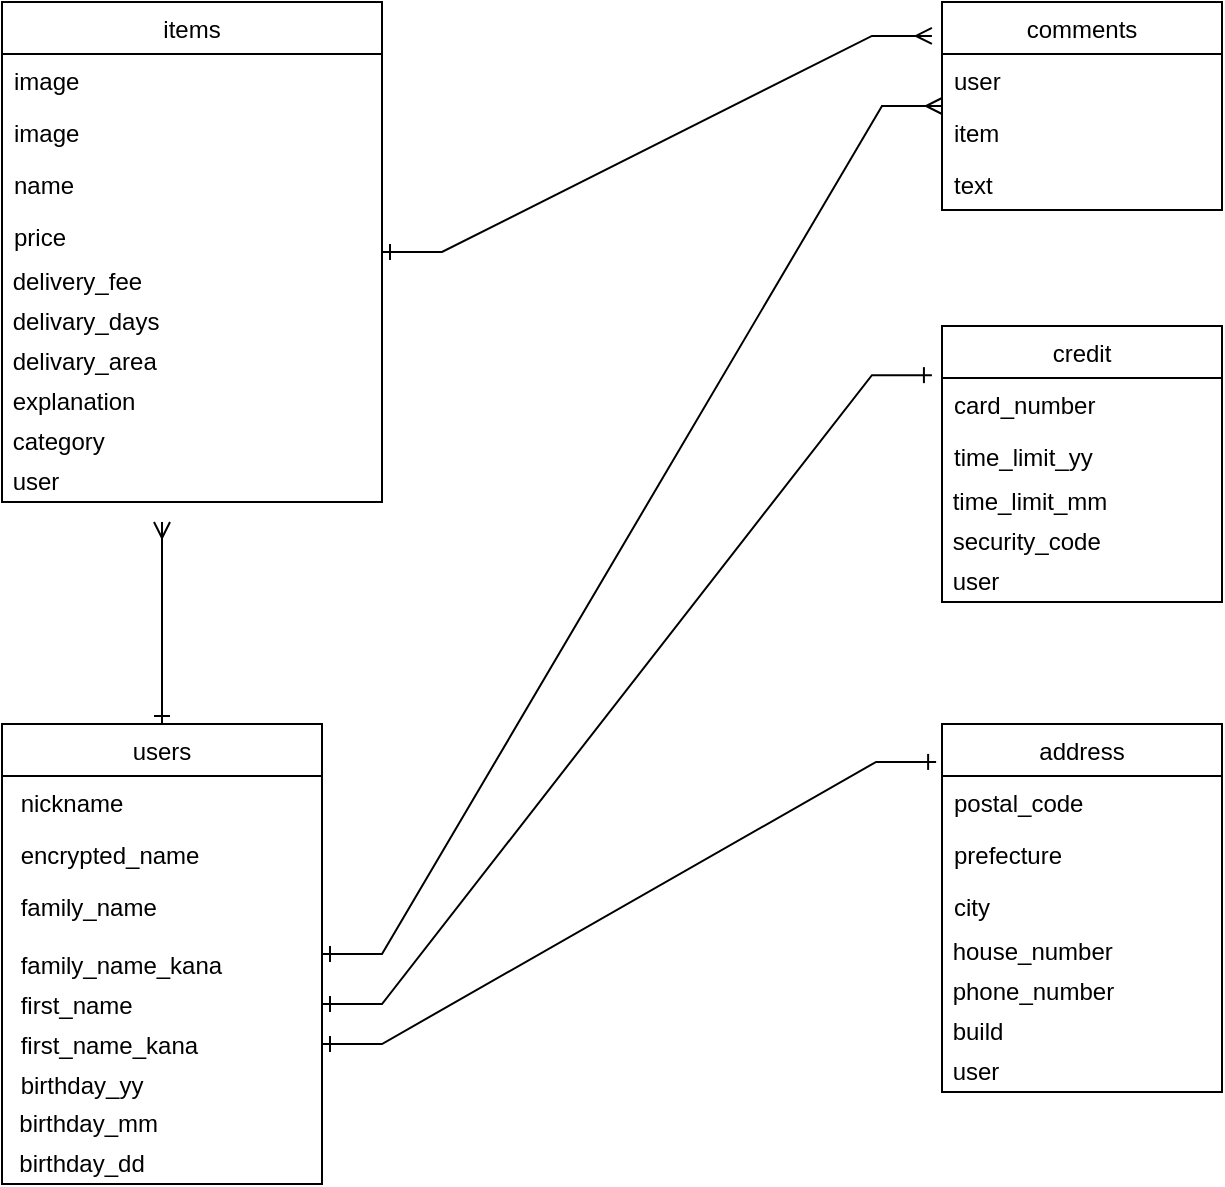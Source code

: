 <mxfile>
    <diagram id="U7IYWvKtsICJdi0uChuC" name="ページ1">
        <mxGraphModel dx="704" dy="680" grid="1" gridSize="10" guides="1" tooltips="1" connect="1" arrows="1" fold="1" page="1" pageScale="1" pageWidth="827" pageHeight="1169" math="0" shadow="0">
            <root>
                <mxCell id="0"/>
                <mxCell id="1" parent="0"/>
                <mxCell id="49" style="edgeStyle=entityRelationEdgeStyle;rounded=0;orthogonalLoop=1;jettySize=auto;html=1;startArrow=ERone;startFill=0;endArrow=ERmany;endFill=0;" parent="1" source="2" target="23" edge="1">
                    <mxGeometry relative="1" as="geometry"/>
                </mxCell>
                <mxCell id="58" style="edgeStyle=none;rounded=0;orthogonalLoop=1;jettySize=auto;html=1;startArrow=ERone;startFill=0;endArrow=ERmany;endFill=0;" parent="1" source="2" edge="1">
                    <mxGeometry relative="1" as="geometry">
                        <mxPoint x="90" y="300" as="targetPoint"/>
                        <Array as="points">
                            <mxPoint x="90" y="340"/>
                        </Array>
                    </mxGeometry>
                </mxCell>
                <mxCell id="2" value="users" style="swimlane;fontStyle=0;childLayout=stackLayout;horizontal=1;startSize=26;horizontalStack=0;resizeParent=1;resizeParentMax=0;resizeLast=0;collapsible=1;marginBottom=0;" parent="1" vertex="1">
                    <mxGeometry x="10" y="401" width="160" height="230" as="geometry">
                        <mxRectangle x="110" y="170" width="50" height="26" as="alternateBounds"/>
                    </mxGeometry>
                </mxCell>
                <mxCell id="3" value=" nickname" style="text;strokeColor=none;fillColor=none;align=left;verticalAlign=top;spacingLeft=4;spacingRight=4;overflow=hidden;rotatable=0;points=[[0,0.5],[1,0.5]];portConstraint=eastwest;" parent="2" vertex="1">
                    <mxGeometry y="26" width="160" height="26" as="geometry"/>
                </mxCell>
                <mxCell id="4" value=" encrypted_name" style="text;strokeColor=none;fillColor=none;align=left;verticalAlign=top;spacingLeft=4;spacingRight=4;overflow=hidden;rotatable=0;points=[[0,0.5],[1,0.5]];portConstraint=eastwest;" parent="2" vertex="1">
                    <mxGeometry y="52" width="160" height="26" as="geometry"/>
                </mxCell>
                <mxCell id="5" value=" family_name" style="text;strokeColor=none;fillColor=none;align=left;verticalAlign=top;spacingLeft=4;spacingRight=4;overflow=hidden;rotatable=0;points=[[0,0.5],[1,0.5]];portConstraint=eastwest;" parent="2" vertex="1">
                    <mxGeometry y="78" width="160" height="32" as="geometry"/>
                </mxCell>
                <mxCell id="6" value=" family_name_kana" style="text;resizable=0;autosize=1;align=left;verticalAlign=middle;points=[];fillColor=none;strokeColor=none;rounded=0;spacingLeft=4;spacingRight=4;" parent="2" vertex="1">
                    <mxGeometry y="110" width="160" height="20" as="geometry"/>
                </mxCell>
                <mxCell id="7" value=" first_name" style="text;align=left;verticalAlign=middle;resizable=0;points=[];autosize=1;strokeColor=none;spacingLeft=4;spacingRight=4;" parent="2" vertex="1">
                    <mxGeometry y="130" width="160" height="20" as="geometry"/>
                </mxCell>
                <mxCell id="8" value=" first_name_kana" style="text;align=left;verticalAlign=middle;resizable=0;points=[];autosize=1;strokeColor=none;spacingLeft=4;spacingRight=4;" parent="2" vertex="1">
                    <mxGeometry y="150" width="160" height="20" as="geometry"/>
                </mxCell>
                <mxCell id="9" value=" birthday_yy" style="text;align=left;verticalAlign=middle;resizable=0;points=[];autosize=1;strokeColor=none;spacingLeft=4;spacingRight=4;" parent="2" vertex="1">
                    <mxGeometry y="170" width="160" height="20" as="geometry"/>
                </mxCell>
                <mxCell id="63" value="&amp;nbsp; birthday_mm" style="text;html=1;align=left;verticalAlign=middle;resizable=0;points=[];autosize=1;strokeColor=none;" vertex="1" parent="2">
                    <mxGeometry y="190" width="160" height="20" as="geometry"/>
                </mxCell>
                <mxCell id="64" value="&amp;nbsp; birthday_dd" style="text;html=1;align=left;verticalAlign=middle;resizable=0;points=[];autosize=1;strokeColor=none;" vertex="1" parent="2">
                    <mxGeometry y="210" width="160" height="20" as="geometry"/>
                </mxCell>
                <mxCell id="61" style="edgeStyle=entityRelationEdgeStyle;rounded=0;orthogonalLoop=1;jettySize=auto;html=1;entryX=-0.036;entryY=0.163;entryDx=0;entryDy=0;entryPerimeter=0;startArrow=ERone;startFill=0;endArrow=ERmany;endFill=0;" parent="1" source="11" target="23" edge="1">
                    <mxGeometry relative="1" as="geometry"/>
                </mxCell>
                <mxCell id="11" value="items" style="swimlane;fontStyle=0;childLayout=stackLayout;horizontal=1;startSize=26;horizontalStack=0;resizeParent=1;resizeParentMax=0;resizeLast=0;collapsible=1;marginBottom=0;align=center;" parent="1" vertex="1">
                    <mxGeometry x="10" y="40" width="190" height="250" as="geometry"/>
                </mxCell>
                <mxCell id="12" value="image" style="text;strokeColor=none;fillColor=none;align=left;verticalAlign=top;spacingLeft=4;spacingRight=4;overflow=hidden;rotatable=0;points=[[0,0.5],[1,0.5]];portConstraint=eastwest;" parent="11" vertex="1">
                    <mxGeometry y="26" width="190" height="26" as="geometry"/>
                </mxCell>
                <mxCell id="59" value="image" style="text;strokeColor=none;fillColor=none;align=left;verticalAlign=top;spacingLeft=4;spacingRight=4;overflow=hidden;rotatable=0;points=[[0,0.5],[1,0.5]];portConstraint=eastwest;" parent="11" vertex="1">
                    <mxGeometry y="52" width="190" height="26" as="geometry"/>
                </mxCell>
                <mxCell id="13" value="name" style="text;strokeColor=none;fillColor=none;align=left;verticalAlign=top;spacingLeft=4;spacingRight=4;overflow=hidden;rotatable=0;points=[[0,0.5],[1,0.5]];portConstraint=eastwest;" parent="11" vertex="1">
                    <mxGeometry y="78" width="190" height="26" as="geometry"/>
                </mxCell>
                <mxCell id="14" value="price" style="text;strokeColor=none;fillColor=none;align=left;verticalAlign=top;spacingLeft=4;spacingRight=4;overflow=hidden;rotatable=0;points=[[0,0.5],[1,0.5]];portConstraint=eastwest;" parent="11" vertex="1">
                    <mxGeometry y="104" width="190" height="26" as="geometry"/>
                </mxCell>
                <mxCell id="16" value="&amp;nbsp;delivery_fee&lt;span style=&quot;white-space: pre&quot;&gt;&#9;&lt;/span&gt;" style="text;html=1;align=left;verticalAlign=middle;resizable=0;points=[];autosize=1;strokeColor=none;" parent="11" vertex="1">
                    <mxGeometry y="130" width="190" height="20" as="geometry"/>
                </mxCell>
                <mxCell id="17" value="&amp;nbsp;delivary_days" style="text;html=1;align=left;verticalAlign=middle;resizable=0;points=[];autosize=1;strokeColor=none;" parent="11" vertex="1">
                    <mxGeometry y="150" width="190" height="20" as="geometry"/>
                </mxCell>
                <mxCell id="18" value="&amp;nbsp;delivary_area" style="text;html=1;align=left;verticalAlign=middle;resizable=0;points=[];autosize=1;strokeColor=none;" parent="11" vertex="1">
                    <mxGeometry y="170" width="190" height="20" as="geometry"/>
                </mxCell>
                <mxCell id="20" value="&amp;nbsp;explanation" style="text;html=1;align=left;verticalAlign=middle;resizable=0;points=[];autosize=1;strokeColor=none;" parent="11" vertex="1">
                    <mxGeometry y="190" width="190" height="20" as="geometry"/>
                </mxCell>
                <mxCell id="21" value="&amp;nbsp;category" style="text;html=1;align=left;verticalAlign=middle;resizable=0;points=[];autosize=1;strokeColor=none;" parent="11" vertex="1">
                    <mxGeometry y="210" width="190" height="20" as="geometry"/>
                </mxCell>
                <mxCell id="22" value="&amp;nbsp;user" style="text;html=1;align=left;verticalAlign=middle;resizable=0;points=[];autosize=1;strokeColor=none;" parent="11" vertex="1">
                    <mxGeometry y="230" width="190" height="20" as="geometry"/>
                </mxCell>
                <mxCell id="23" value="comments" style="swimlane;fontStyle=0;childLayout=stackLayout;horizontal=1;startSize=26;horizontalStack=0;resizeParent=1;resizeParentMax=0;resizeLast=0;collapsible=1;marginBottom=0;align=center;verticalAlign=middle;html=0;" parent="1" vertex="1">
                    <mxGeometry x="480" y="40" width="140" height="104" as="geometry"/>
                </mxCell>
                <mxCell id="24" value="user" style="text;strokeColor=none;fillColor=none;align=left;verticalAlign=top;spacingLeft=4;spacingRight=4;overflow=hidden;rotatable=0;points=[[0,0.5],[1,0.5]];portConstraint=eastwest;" parent="23" vertex="1">
                    <mxGeometry y="26" width="140" height="26" as="geometry"/>
                </mxCell>
                <mxCell id="25" value="item" style="text;strokeColor=none;fillColor=none;align=left;verticalAlign=top;spacingLeft=4;spacingRight=4;overflow=hidden;rotatable=0;points=[[0,0.5],[1,0.5]];portConstraint=eastwest;" parent="23" vertex="1">
                    <mxGeometry y="52" width="140" height="26" as="geometry"/>
                </mxCell>
                <mxCell id="26" value="text" style="text;strokeColor=none;fillColor=none;align=left;verticalAlign=top;spacingLeft=4;spacingRight=4;overflow=hidden;rotatable=0;points=[[0,0.5],[1,0.5]];portConstraint=eastwest;" parent="23" vertex="1">
                    <mxGeometry y="78" width="140" height="26" as="geometry"/>
                </mxCell>
                <mxCell id="27" value="credit" style="swimlane;fontStyle=0;childLayout=stackLayout;horizontal=1;startSize=26;horizontalStack=0;resizeParent=1;resizeParentMax=0;resizeLast=0;collapsible=1;marginBottom=0;align=center;verticalAlign=middle;html=0;" parent="1" vertex="1">
                    <mxGeometry x="480" y="202" width="140" height="138" as="geometry"/>
                </mxCell>
                <mxCell id="28" value="card_number" style="text;strokeColor=none;fillColor=none;align=left;verticalAlign=top;spacingLeft=4;spacingRight=4;overflow=hidden;rotatable=0;points=[[0,0.5],[1,0.5]];portConstraint=eastwest;" parent="27" vertex="1">
                    <mxGeometry y="26" width="140" height="26" as="geometry"/>
                </mxCell>
                <mxCell id="30" value="time_limit_yy" style="text;strokeColor=none;fillColor=none;align=left;verticalAlign=top;spacingLeft=4;spacingRight=4;overflow=hidden;rotatable=0;points=[[0,0.5],[1,0.5]];portConstraint=eastwest;" parent="27" vertex="1">
                    <mxGeometry y="52" width="140" height="26" as="geometry"/>
                </mxCell>
                <mxCell id="62" value="&amp;nbsp;time_limit_mm" style="text;html=1;align=left;verticalAlign=middle;resizable=0;points=[];autosize=1;strokeColor=none;" vertex="1" parent="27">
                    <mxGeometry y="78" width="140" height="20" as="geometry"/>
                </mxCell>
                <mxCell id="31" value="&amp;nbsp;security_code" style="text;html=1;align=left;verticalAlign=middle;resizable=0;points=[];autosize=1;strokeColor=none;" parent="27" vertex="1">
                    <mxGeometry y="98" width="140" height="20" as="geometry"/>
                </mxCell>
                <mxCell id="32" value="&amp;nbsp;user" style="text;html=1;align=left;verticalAlign=middle;resizable=0;points=[];autosize=1;strokeColor=none;" parent="27" vertex="1">
                    <mxGeometry y="118" width="140" height="20" as="geometry"/>
                </mxCell>
                <mxCell id="33" value="address" style="swimlane;fontStyle=0;childLayout=stackLayout;horizontal=1;startSize=26;horizontalStack=0;resizeParent=1;resizeParentMax=0;resizeLast=0;collapsible=1;marginBottom=0;align=center;verticalAlign=middle;html=0;" parent="1" vertex="1">
                    <mxGeometry x="480" y="401" width="140" height="184" as="geometry"/>
                </mxCell>
                <mxCell id="34" value="postal_code" style="text;strokeColor=none;fillColor=none;align=left;verticalAlign=top;spacingLeft=4;spacingRight=4;overflow=hidden;rotatable=0;points=[[0,0.5],[1,0.5]];portConstraint=eastwest;" parent="33" vertex="1">
                    <mxGeometry y="26" width="140" height="26" as="geometry"/>
                </mxCell>
                <mxCell id="35" value="prefecture    " style="text;strokeColor=none;fillColor=none;align=left;verticalAlign=top;spacingLeft=4;spacingRight=4;overflow=hidden;rotatable=0;points=[[0,0.5],[1,0.5]];portConstraint=eastwest;" parent="33" vertex="1">
                    <mxGeometry y="52" width="140" height="26" as="geometry"/>
                </mxCell>
                <mxCell id="36" value="city" style="text;strokeColor=none;fillColor=none;align=left;verticalAlign=top;spacingLeft=4;spacingRight=4;overflow=hidden;rotatable=0;points=[[0,0.5],[1,0.5]];portConstraint=eastwest;" parent="33" vertex="1">
                    <mxGeometry y="78" width="140" height="26" as="geometry"/>
                </mxCell>
                <mxCell id="37" value="&amp;nbsp;house_number" style="text;html=1;align=left;verticalAlign=middle;resizable=0;points=[];autosize=1;strokeColor=none;" parent="33" vertex="1">
                    <mxGeometry y="104" width="140" height="20" as="geometry"/>
                </mxCell>
                <mxCell id="38" value="&amp;nbsp;phone_number" style="text;html=1;align=left;verticalAlign=middle;resizable=0;points=[];autosize=1;strokeColor=none;" parent="33" vertex="1">
                    <mxGeometry y="124" width="140" height="20" as="geometry"/>
                </mxCell>
                <mxCell id="39" value="&amp;nbsp;build" style="text;html=1;align=left;verticalAlign=middle;resizable=0;points=[];autosize=1;strokeColor=none;" parent="33" vertex="1">
                    <mxGeometry y="144" width="140" height="20" as="geometry"/>
                </mxCell>
                <mxCell id="40" value="&amp;nbsp;user" style="text;html=1;align=left;verticalAlign=middle;resizable=0;points=[];autosize=1;strokeColor=none;" parent="33" vertex="1">
                    <mxGeometry y="164" width="140" height="20" as="geometry"/>
                </mxCell>
                <mxCell id="50" style="edgeStyle=entityRelationEdgeStyle;rounded=0;orthogonalLoop=1;jettySize=auto;html=1;entryX=-0.036;entryY=0.178;entryDx=0;entryDy=0;entryPerimeter=0;startArrow=ERone;startFill=0;endArrow=ERone;endFill=0;" parent="1" source="7" target="27" edge="1">
                    <mxGeometry relative="1" as="geometry"/>
                </mxCell>
                <mxCell id="51" style="edgeStyle=entityRelationEdgeStyle;rounded=0;orthogonalLoop=1;jettySize=auto;html=1;entryX=-0.021;entryY=0.103;entryDx=0;entryDy=0;entryPerimeter=0;startArrow=ERone;startFill=0;endArrow=ERone;endFill=0;" parent="1" source="8" target="33" edge="1">
                    <mxGeometry relative="1" as="geometry"/>
                </mxCell>
            </root>
        </mxGraphModel>
    </diagram>
</mxfile>